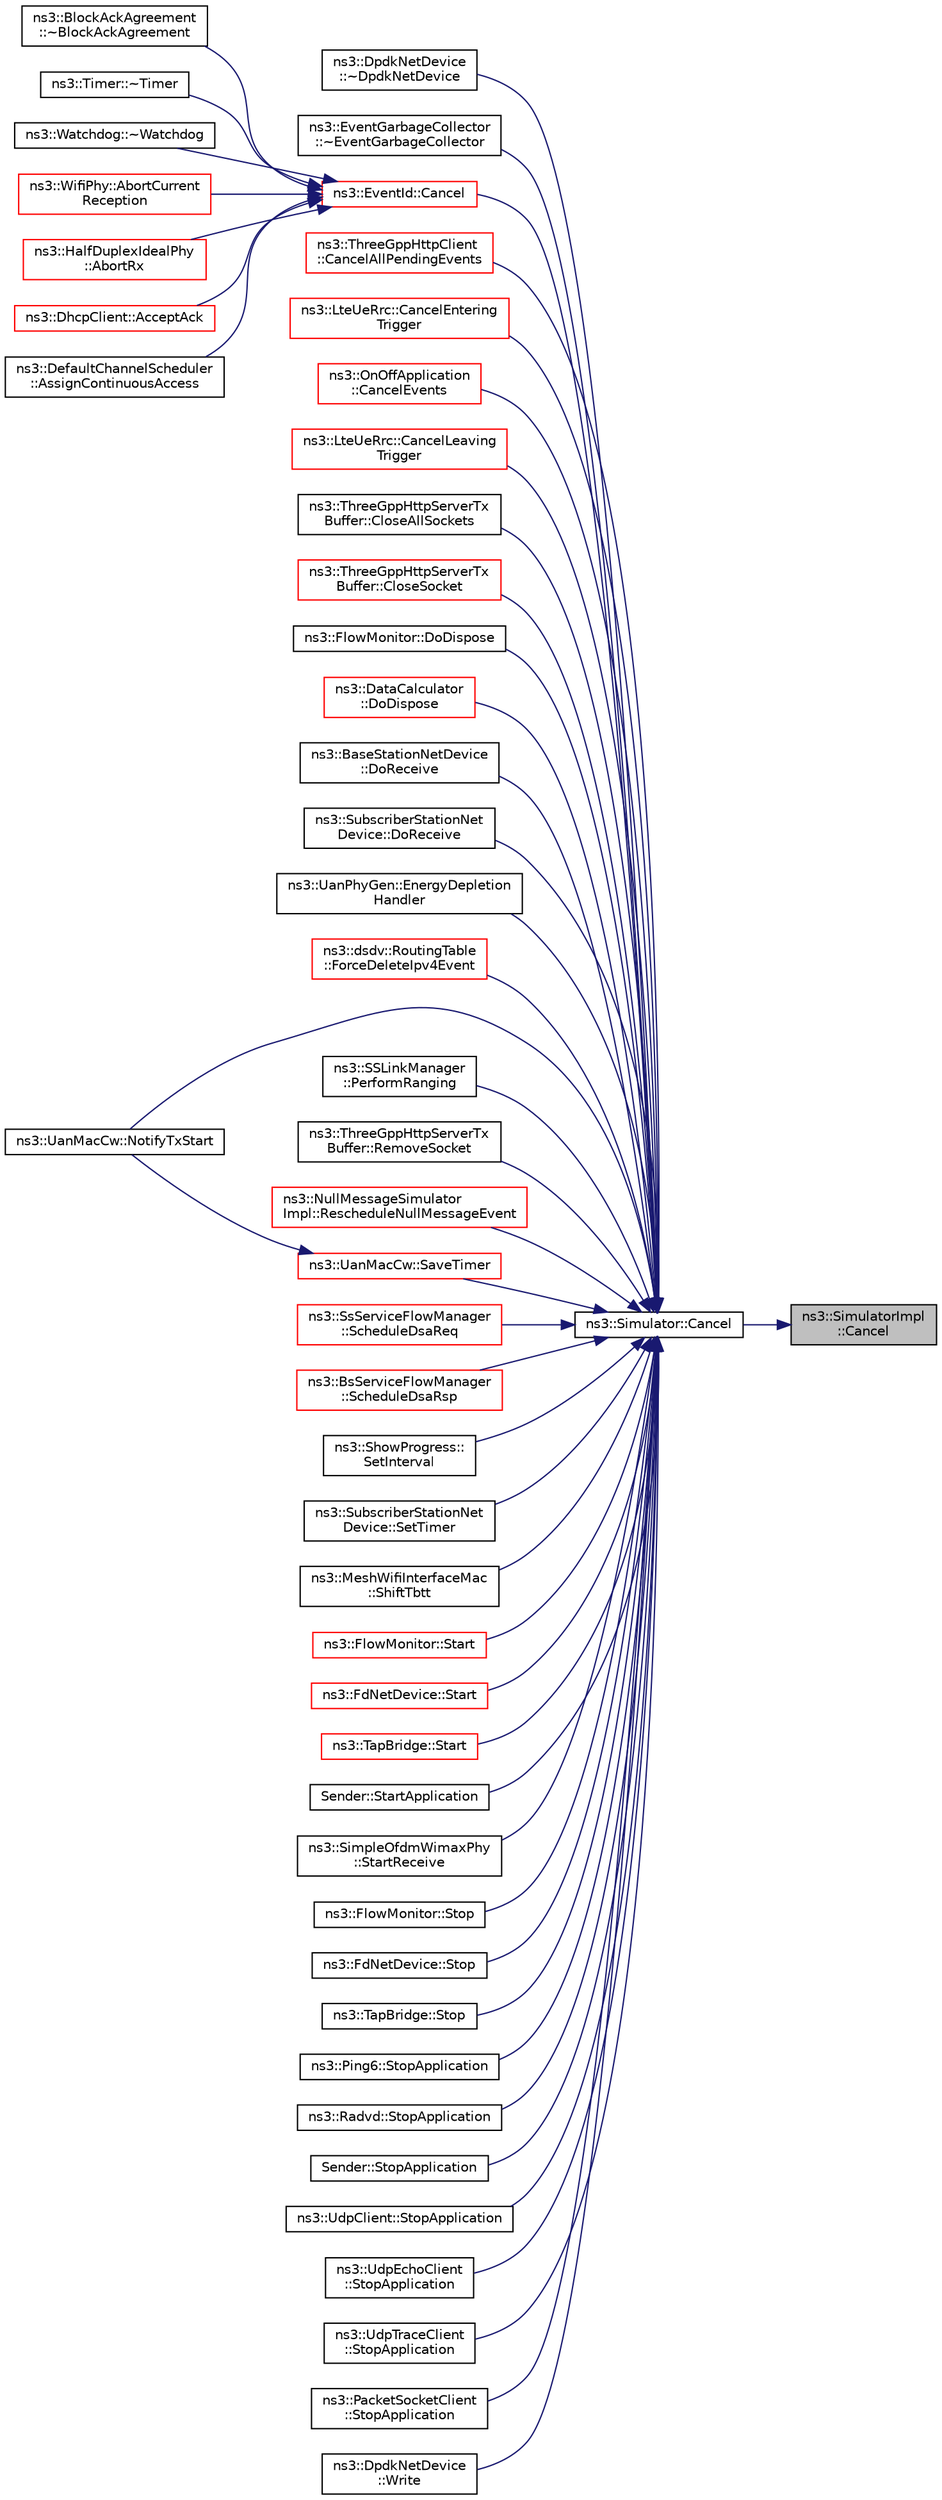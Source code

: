 digraph "ns3::SimulatorImpl::Cancel"
{
 // LATEX_PDF_SIZE
  edge [fontname="Helvetica",fontsize="10",labelfontname="Helvetica",labelfontsize="10"];
  node [fontname="Helvetica",fontsize="10",shape=record];
  rankdir="RL";
  Node1 [label="ns3::SimulatorImpl\l::Cancel",height=0.2,width=0.4,color="black", fillcolor="grey75", style="filled", fontcolor="black",tooltip="Set the cancel bit on this event: the event's associated function will not be invoked when it expires..."];
  Node1 -> Node2 [dir="back",color="midnightblue",fontsize="10",style="solid",fontname="Helvetica"];
  Node2 [label="ns3::Simulator::Cancel",height=0.2,width=0.4,color="black", fillcolor="white", style="filled",URL="$classns3_1_1_simulator.html#a1b903a62d6117ef28f7ba3c6500689bf",tooltip="Set the cancel bit on this event: the event's associated function will not be invoked when it expires..."];
  Node2 -> Node3 [dir="back",color="midnightblue",fontsize="10",style="solid",fontname="Helvetica"];
  Node3 [label="ns3::DpdkNetDevice\l::~DpdkNetDevice",height=0.2,width=0.4,color="black", fillcolor="white", style="filled",URL="$classns3_1_1_dpdk_net_device.html#a34d2d295210e4e0a0fe615972c7b2fbc",tooltip="Destructor for the DpdkNetDevice."];
  Node2 -> Node4 [dir="back",color="midnightblue",fontsize="10",style="solid",fontname="Helvetica"];
  Node4 [label="ns3::EventGarbageCollector\l::~EventGarbageCollector",height=0.2,width=0.4,color="black", fillcolor="white", style="filled",URL="$classns3_1_1_event_garbage_collector.html#ad77d417d7db0bf411456bc8f94bd2b90",tooltip=" "];
  Node2 -> Node5 [dir="back",color="midnightblue",fontsize="10",style="solid",fontname="Helvetica"];
  Node5 [label="ns3::EventId::Cancel",height=0.2,width=0.4,color="red", fillcolor="white", style="filled",URL="$classns3_1_1_event_id.html#a993ae94e48e014e1afd47edb16db7a11",tooltip="This method is syntactic sugar for the ns3::Simulator::Cancel method."];
  Node5 -> Node6 [dir="back",color="midnightblue",fontsize="10",style="solid",fontname="Helvetica"];
  Node6 [label="ns3::BlockAckAgreement\l::~BlockAckAgreement",height=0.2,width=0.4,color="black", fillcolor="white", style="filled",URL="$classns3_1_1_block_ack_agreement.html#a38979a75573aae12cd732d1b7ac3b4ec",tooltip=" "];
  Node5 -> Node7 [dir="back",color="midnightblue",fontsize="10",style="solid",fontname="Helvetica"];
  Node7 [label="ns3::Timer::~Timer",height=0.2,width=0.4,color="black", fillcolor="white", style="filled",URL="$classns3_1_1_timer.html#a28be7e74382598fc10b3f4424c62bb41",tooltip=" "];
  Node5 -> Node8 [dir="back",color="midnightblue",fontsize="10",style="solid",fontname="Helvetica"];
  Node8 [label="ns3::Watchdog::~Watchdog",height=0.2,width=0.4,color="black", fillcolor="white", style="filled",URL="$classns3_1_1_watchdog.html#a94829291b00ebc60f24a76be261995a3",tooltip="Destructor."];
  Node5 -> Node9 [dir="back",color="midnightblue",fontsize="10",style="solid",fontname="Helvetica"];
  Node9 [label="ns3::WifiPhy::AbortCurrent\lReception",height=0.2,width=0.4,color="red", fillcolor="white", style="filled",URL="$classns3_1_1_wifi_phy.html#a4729f4a5f331978f9b70880a81feaa3b",tooltip="Due to newly arrived signal, the current reception cannot be continued and has to be aborted."];
  Node5 -> Node37 [dir="back",color="midnightblue",fontsize="10",style="solid",fontname="Helvetica"];
  Node37 [label="ns3::HalfDuplexIdealPhy\l::AbortRx",height=0.2,width=0.4,color="red", fillcolor="white", style="filled",URL="$classns3_1_1_half_duplex_ideal_phy.html#ad741468b96575a6cc5c72893f6b36a74",tooltip="About current Rx."];
  Node5 -> Node42 [dir="back",color="midnightblue",fontsize="10",style="solid",fontname="Helvetica"];
  Node42 [label="ns3::DhcpClient::AcceptAck",height=0.2,width=0.4,color="red", fillcolor="white", style="filled",URL="$classns3_1_1_dhcp_client.html#aeec11ad69df96e12a053410cce443f95",tooltip="Receives the DHCP ACK and configures IP address of the client."];
  Node5 -> Node47 [dir="back",color="midnightblue",fontsize="10",style="solid",fontname="Helvetica"];
  Node47 [label="ns3::DefaultChannelScheduler\l::AssignContinuousAccess",height=0.2,width=0.4,color="black", fillcolor="white", style="filled",URL="$classns3_1_1_default_channel_scheduler.html#aa693aed997fedf77fdbbb70ba862f887",tooltip=" "];
  Node2 -> Node504 [dir="back",color="midnightblue",fontsize="10",style="solid",fontname="Helvetica"];
  Node504 [label="ns3::ThreeGppHttpClient\l::CancelAllPendingEvents",height=0.2,width=0.4,color="red", fillcolor="white", style="filled",URL="$classns3_1_1_three_gpp_http_client.html#a86b8bdd3934110f7e15bb3f2fdcedcc4",tooltip="Cancels m_eventRequestMainObject, m_eventRequestEmbeddedObject, and m_eventParseMainObject."];
  Node2 -> Node510 [dir="back",color="midnightblue",fontsize="10",style="solid",fontname="Helvetica"];
  Node510 [label="ns3::LteUeRrc::CancelEntering\lTrigger",height=0.2,width=0.4,color="red", fillcolor="white", style="filled",URL="$classns3_1_1_lte_ue_rrc.html#a9221d85411de5dd375b71b44e3331c5c",tooltip="Clear all the waiting triggers in m_enteringTriggerQueue which are associated with the given measurem..."];
  Node2 -> Node519 [dir="back",color="midnightblue",fontsize="10",style="solid",fontname="Helvetica"];
  Node519 [label="ns3::OnOffApplication\l::CancelEvents",height=0.2,width=0.4,color="red", fillcolor="white", style="filled",URL="$classns3_1_1_on_off_application.html#afb253c6f54b73e7ca4599ad5541bce5c",tooltip="Cancel all pending events."];
  Node2 -> Node528 [dir="back",color="midnightblue",fontsize="10",style="solid",fontname="Helvetica"];
  Node528 [label="ns3::LteUeRrc::CancelLeaving\lTrigger",height=0.2,width=0.4,color="red", fillcolor="white", style="filled",URL="$classns3_1_1_lte_ue_rrc.html#a3e35c475cfb5361222f1556bfbd3111d",tooltip="Clear all the waiting triggers in m_leavingTriggerQueue which are associated with the given measureme..."];
  Node2 -> Node530 [dir="back",color="midnightblue",fontsize="10",style="solid",fontname="Helvetica"];
  Node530 [label="ns3::ThreeGppHttpServerTx\lBuffer::CloseAllSockets",height=0.2,width=0.4,color="black", fillcolor="white", style="filled",URL="$classns3_1_1_three_gpp_http_server_tx_buffer.html#a430ce0162f6c3b72dd7f7b54115815f3",tooltip="Close and remove all stored sockets, hence clearing the buffer."];
  Node2 -> Node531 [dir="back",color="midnightblue",fontsize="10",style="solid",fontname="Helvetica"];
  Node531 [label="ns3::ThreeGppHttpServerTx\lBuffer::CloseSocket",height=0.2,width=0.4,color="red", fillcolor="white", style="filled",URL="$classns3_1_1_three_gpp_http_server_tx_buffer.html#a97f0d9305b9477a34880f2e953a2593b",tooltip="Close and remove a socket and its associated transmission buffer, and then unset the socket's callbac..."];
  Node2 -> Node533 [dir="back",color="midnightblue",fontsize="10",style="solid",fontname="Helvetica"];
  Node533 [label="ns3::FlowMonitor::DoDispose",height=0.2,width=0.4,color="black", fillcolor="white", style="filled",URL="$classns3_1_1_flow_monitor.html#ace3e74ed05b18253c25e7c6db115cdec",tooltip="Destructor implementation."];
  Node2 -> Node534 [dir="back",color="midnightblue",fontsize="10",style="solid",fontname="Helvetica"];
  Node534 [label="ns3::DataCalculator\l::DoDispose",height=0.2,width=0.4,color="red", fillcolor="white", style="filled",URL="$classns3_1_1_data_calculator.html#ab131de1ac0b2259992b1aeaca778c75b",tooltip="Destructor implementation."];
  Node2 -> Node540 [dir="back",color="midnightblue",fontsize="10",style="solid",fontname="Helvetica"];
  Node540 [label="ns3::BaseStationNetDevice\l::DoReceive",height=0.2,width=0.4,color="black", fillcolor="white", style="filled",URL="$classns3_1_1_base_station_net_device.html#a0a6bf3deb17ab1adde07a1ed62875067",tooltip="Receive packet."];
  Node2 -> Node541 [dir="back",color="midnightblue",fontsize="10",style="solid",fontname="Helvetica"];
  Node541 [label="ns3::SubscriberStationNet\lDevice::DoReceive",height=0.2,width=0.4,color="black", fillcolor="white", style="filled",URL="$classns3_1_1_subscriber_station_net_device.html#a2cdd421837891adea005eb7cde668a1f",tooltip="Receive a packet."];
  Node2 -> Node542 [dir="back",color="midnightblue",fontsize="10",style="solid",fontname="Helvetica"];
  Node542 [label="ns3::UanPhyGen::EnergyDepletion\lHandler",height=0.2,width=0.4,color="black", fillcolor="white", style="filled",URL="$classns3_1_1_uan_phy_gen.html#a9fc9ae8608f76b03504e72f555e72aa8",tooltip="Handle the energy depletion event."];
  Node2 -> Node543 [dir="back",color="midnightblue",fontsize="10",style="solid",fontname="Helvetica"];
  Node543 [label="ns3::dsdv::RoutingTable\l::ForceDeleteIpv4Event",height=0.2,width=0.4,color="red", fillcolor="white", style="filled",URL="$classns3_1_1dsdv_1_1_routing_table.html#a39f4b7725caafbc6cd9f7c5821470d51",tooltip="Force delete an update waiting for settling time to complete as a better update to same destination w..."];
  Node2 -> Node548 [dir="back",color="midnightblue",fontsize="10",style="solid",fontname="Helvetica"];
  Node548 [label="ns3::UanMacCw::NotifyTxStart",height=0.2,width=0.4,color="black", fillcolor="white", style="filled",URL="$classns3_1_1_uan_mac_cw.html#a1b2946271fb366ede005bd76d8a841ec",tooltip="Called when transmission starts from Phy object."];
  Node2 -> Node549 [dir="back",color="midnightblue",fontsize="10",style="solid",fontname="Helvetica"];
  Node549 [label="ns3::SSLinkManager\l::PerformRanging",height=0.2,width=0.4,color="black", fillcolor="white", style="filled",URL="$classns3_1_1_s_s_link_manager.html#acd42fe66d1a247c52410fb6082e994d1",tooltip="Perform ranging."];
  Node2 -> Node550 [dir="back",color="midnightblue",fontsize="10",style="solid",fontname="Helvetica"];
  Node550 [label="ns3::ThreeGppHttpServerTx\lBuffer::RemoveSocket",height=0.2,width=0.4,color="black", fillcolor="white", style="filled",URL="$classns3_1_1_three_gpp_http_server_tx_buffer.html#afdeeacae085b41b4fe3d1f700d0499d2",tooltip="Remove a socket and its associated transmission buffer, and then unset the socket's callbacks to prev..."];
  Node2 -> Node551 [dir="back",color="midnightblue",fontsize="10",style="solid",fontname="Helvetica"];
  Node551 [label="ns3::NullMessageSimulator\lImpl::RescheduleNullMessageEvent",height=0.2,width=0.4,color="red", fillcolor="white", style="filled",URL="$classns3_1_1_null_message_simulator_impl.html#addc65b52a532801e4f2dc1fdffce2a66",tooltip=" "];
  Node2 -> Node554 [dir="back",color="midnightblue",fontsize="10",style="solid",fontname="Helvetica"];
  Node554 [label="ns3::UanMacCw::SaveTimer",height=0.2,width=0.4,color="red", fillcolor="white", style="filled",URL="$classns3_1_1_uan_mac_cw.html#adf36d5205c9faa7ed420ba1dce1114b2",tooltip="Cancel SendEvent and save remaining delay."];
  Node554 -> Node548 [dir="back",color="midnightblue",fontsize="10",style="solid",fontname="Helvetica"];
  Node2 -> Node557 [dir="back",color="midnightblue",fontsize="10",style="solid",fontname="Helvetica"];
  Node557 [label="ns3::SsServiceFlowManager\l::ScheduleDsaReq",height=0.2,width=0.4,color="red", fillcolor="white", style="filled",URL="$classns3_1_1_ss_service_flow_manager.html#a052a9d96dea7f79a7408d19a9a20b875",tooltip="Schedule DSA response."];
  Node2 -> Node560 [dir="back",color="midnightblue",fontsize="10",style="solid",fontname="Helvetica"];
  Node560 [label="ns3::BsServiceFlowManager\l::ScheduleDsaRsp",height=0.2,width=0.4,color="red", fillcolor="white", style="filled",URL="$classns3_1_1_bs_service_flow_manager.html#a70acd126e153faa38588075406ec1d5b",tooltip="Create DSA response function."];
  Node2 -> Node562 [dir="back",color="midnightblue",fontsize="10",style="solid",fontname="Helvetica"];
  Node562 [label="ns3::ShowProgress::\lSetInterval",height=0.2,width=0.4,color="black", fillcolor="white", style="filled",URL="$classns3_1_1_show_progress.html#ad654c9631d39ccc4f914ef32f98c626b",tooltip="Set the target update interval, in wallclock time."];
  Node2 -> Node563 [dir="back",color="midnightblue",fontsize="10",style="solid",fontname="Helvetica"];
  Node563 [label="ns3::SubscriberStationNet\lDevice::SetTimer",height=0.2,width=0.4,color="black", fillcolor="white", style="filled",URL="$classns3_1_1_subscriber_station_net_device.html#a6eecf760ab983e9d6d44c76d356fce9b",tooltip="Set timer."];
  Node2 -> Node386 [dir="back",color="midnightblue",fontsize="10",style="solid",fontname="Helvetica"];
  Node386 [label="ns3::MeshWifiInterfaceMac\l::ShiftTbtt",height=0.2,width=0.4,color="black", fillcolor="white", style="filled",URL="$classns3_1_1_mesh_wifi_interface_mac.html#a3390bb70ec47d738f6ffb37c476bbcfc",tooltip="Shift TBTT."];
  Node2 -> Node564 [dir="back",color="midnightblue",fontsize="10",style="solid",fontname="Helvetica"];
  Node564 [label="ns3::FlowMonitor::Start",height=0.2,width=0.4,color="red", fillcolor="white", style="filled",URL="$classns3_1_1_flow_monitor.html#a32cb7ddc6d0956518a59f7ed91de7f6d",tooltip="Set the time, counting from the current time, from which to start monitoring flows."];
  Node2 -> Node567 [dir="back",color="midnightblue",fontsize="10",style="solid",fontname="Helvetica"];
  Node567 [label="ns3::FdNetDevice::Start",height=0.2,width=0.4,color="red", fillcolor="white", style="filled",URL="$classns3_1_1_fd_net_device.html#a32bda505142d81a4092048bf200ee6fc",tooltip="Set a start time for the device."];
  Node2 -> Node569 [dir="back",color="midnightblue",fontsize="10",style="solid",fontname="Helvetica"];
  Node569 [label="ns3::TapBridge::Start",height=0.2,width=0.4,color="red", fillcolor="white", style="filled",URL="$classns3_1_1_tap_bridge.html#a729662b8454d1c8202add94ebf389bb9",tooltip="Set a start time for the device."];
  Node2 -> Node571 [dir="back",color="midnightblue",fontsize="10",style="solid",fontname="Helvetica"];
  Node571 [label="Sender::StartApplication",height=0.2,width=0.4,color="black", fillcolor="white", style="filled",URL="$class_sender.html#a6ddb1e43ae44d714a30f5184ad427b5f",tooltip="Application specific startup code."];
  Node2 -> Node572 [dir="back",color="midnightblue",fontsize="10",style="solid",fontname="Helvetica"];
  Node572 [label="ns3::SimpleOfdmWimaxPhy\l::StartReceive",height=0.2,width=0.4,color="black", fillcolor="white", style="filled",URL="$classns3_1_1_simple_ofdm_wimax_phy.html#afd0ada1680b119d166fb3cf65d804f13",tooltip="start the reception of a fec block"];
  Node2 -> Node573 [dir="back",color="midnightblue",fontsize="10",style="solid",fontname="Helvetica"];
  Node573 [label="ns3::FlowMonitor::Stop",height=0.2,width=0.4,color="black", fillcolor="white", style="filled",URL="$classns3_1_1_flow_monitor.html#a8b6fba3b1978adf6747189d7b2a3d2cc",tooltip="Set the time, counting from the current time, from which to stop monitoring flows."];
  Node2 -> Node574 [dir="back",color="midnightblue",fontsize="10",style="solid",fontname="Helvetica"];
  Node574 [label="ns3::FdNetDevice::Stop",height=0.2,width=0.4,color="black", fillcolor="white", style="filled",URL="$classns3_1_1_fd_net_device.html#a6849d18a8f1ed78077207057dce6c7ca",tooltip="Set a stop time for the device."];
  Node2 -> Node575 [dir="back",color="midnightblue",fontsize="10",style="solid",fontname="Helvetica"];
  Node575 [label="ns3::TapBridge::Stop",height=0.2,width=0.4,color="black", fillcolor="white", style="filled",URL="$classns3_1_1_tap_bridge.html#ab94057d00c75768838fe783eaff278e3",tooltip="Set a stop time for the device."];
  Node2 -> Node576 [dir="back",color="midnightblue",fontsize="10",style="solid",fontname="Helvetica"];
  Node576 [label="ns3::Ping6::StopApplication",height=0.2,width=0.4,color="black", fillcolor="white", style="filled",URL="$classns3_1_1_ping6.html#a825748c9021a08f526de4373a920861d",tooltip="Stop the application."];
  Node2 -> Node577 [dir="back",color="midnightblue",fontsize="10",style="solid",fontname="Helvetica"];
  Node577 [label="ns3::Radvd::StopApplication",height=0.2,width=0.4,color="black", fillcolor="white", style="filled",URL="$classns3_1_1_radvd.html#a8aaf0b7f7329e72a67f1293b01e60341",tooltip="Stop the application."];
  Node2 -> Node578 [dir="back",color="midnightblue",fontsize="10",style="solid",fontname="Helvetica"];
  Node578 [label="Sender::StopApplication",height=0.2,width=0.4,color="black", fillcolor="white", style="filled",URL="$class_sender.html#afa908d9d4defee077723f2928c0b3bd5",tooltip="Application specific shutdown code."];
  Node2 -> Node579 [dir="back",color="midnightblue",fontsize="10",style="solid",fontname="Helvetica"];
  Node579 [label="ns3::UdpClient::StopApplication",height=0.2,width=0.4,color="black", fillcolor="white", style="filled",URL="$classns3_1_1_udp_client.html#affb385b7a19c3dc83359787d55226712",tooltip="Application specific shutdown code."];
  Node2 -> Node580 [dir="back",color="midnightblue",fontsize="10",style="solid",fontname="Helvetica"];
  Node580 [label="ns3::UdpEchoClient\l::StopApplication",height=0.2,width=0.4,color="black", fillcolor="white", style="filled",URL="$classns3_1_1_udp_echo_client.html#ae7aba9059fa05430d62583804f1504c6",tooltip="Application specific shutdown code."];
  Node2 -> Node581 [dir="back",color="midnightblue",fontsize="10",style="solid",fontname="Helvetica"];
  Node581 [label="ns3::UdpTraceClient\l::StopApplication",height=0.2,width=0.4,color="black", fillcolor="white", style="filled",URL="$structns3_1_1_udp_trace_client.html#a29693203c27eb211932a0955934bfe7f",tooltip="Application specific shutdown code."];
  Node2 -> Node582 [dir="back",color="midnightblue",fontsize="10",style="solid",fontname="Helvetica"];
  Node582 [label="ns3::PacketSocketClient\l::StopApplication",height=0.2,width=0.4,color="black", fillcolor="white", style="filled",URL="$classns3_1_1_packet_socket_client.html#ac5a664a8c6265dafd8e45b5897d27545",tooltip="Application specific shutdown code."];
  Node2 -> Node583 [dir="back",color="midnightblue",fontsize="10",style="solid",fontname="Helvetica"];
  Node583 [label="ns3::DpdkNetDevice\l::Write",height=0.2,width=0.4,color="black", fillcolor="white", style="filled",URL="$classns3_1_1_dpdk_net_device.html#ae9aa24cd0471683b424a54a44e56e3ce",tooltip="Write packet data to device."];
}
